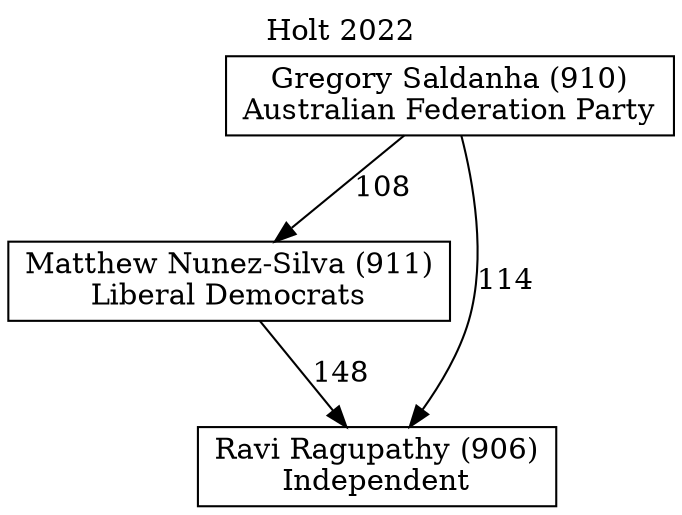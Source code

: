 // House preference flow
digraph "Ravi Ragupathy (906)_Holt_2022" {
	graph [label="Holt 2022" labelloc=t mclimit=10]
	node [shape=box]
	"Gregory Saldanha (910)" [label="Gregory Saldanha (910)
Australian Federation Party"]
	"Matthew Nunez-Silva (911)" [label="Matthew Nunez-Silva (911)
Liberal Democrats"]
	"Ravi Ragupathy (906)" [label="Ravi Ragupathy (906)
Independent"]
	"Gregory Saldanha (910)" -> "Matthew Nunez-Silva (911)" [label=108]
	"Gregory Saldanha (910)" -> "Ravi Ragupathy (906)" [label=114]
	"Matthew Nunez-Silva (911)" -> "Ravi Ragupathy (906)" [label=148]
}
